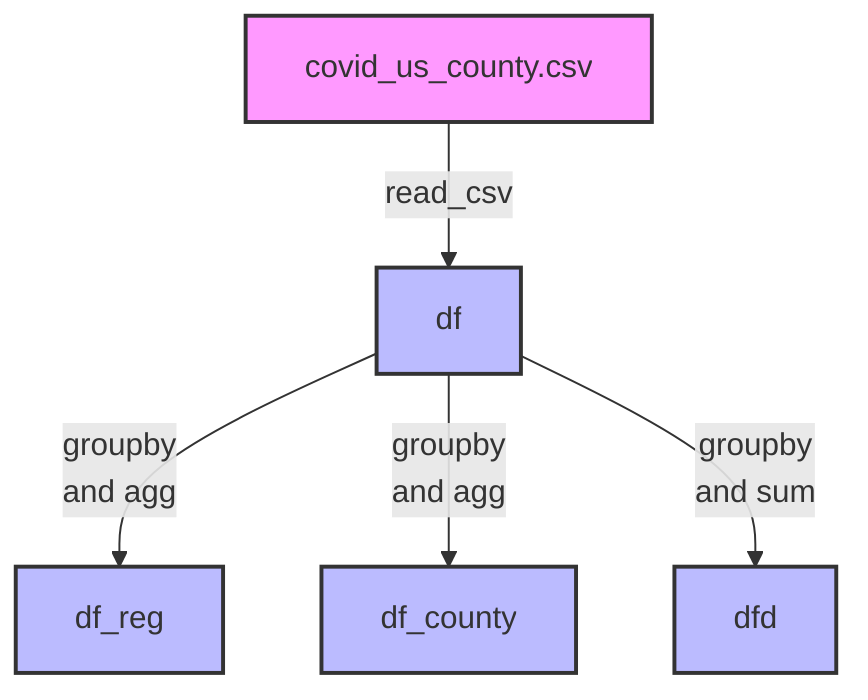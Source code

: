 flowchart TD
    %% Data Source Node
    A1["covid_us_county.csv"]:::dataSource
    %% df Node
    A2["df"]:::dataNode
    %% df_reg Node
    A3["df_reg"]:::dataNode
    %% df_county Node
    A4["df_county"]:::dataNode
    %% dfd Node
    A5["dfd"]:::dataNode

    %% Styles for different node types
    classDef dataSource fill:#f9f,stroke:#333,stroke-width:2px;
    classDef dataNode fill:#bbf,stroke:#333,stroke-width:2px;

    %% Data Source to Initial Data Read
    A1 -->|"read_csv"| A2

    %% Data Aggregation and Transformation
    A2 -->|"groupby\nand agg"| A3
    A2 -->|"groupby\nand agg"| A4
    A2 -->|"groupby\nand sum"| A5

    %% Comments for better understanding
    %% A1 Node Comment
    %% A1 represents the initial CSV file that contains the raw COVID-19 data by county.

    %% A2 Node Comment
    %% A2 is the DataFrame created from the CSV file to serve as a base for further data transformations.

    %% A3 Node Comment
    %% A3 holds aggregated data, showing total cases and deaths by county,
    %% and is used for data visualization.

    %% A4 Node Comment
    %% A4 groups the data by both date and county, summing cases and deaths to analyze temporal trends.

    %% A5 Node Comment
    %% A5 shows aggregated data over time, useful for visualizing overall trends in COVID-19 cases and deaths.